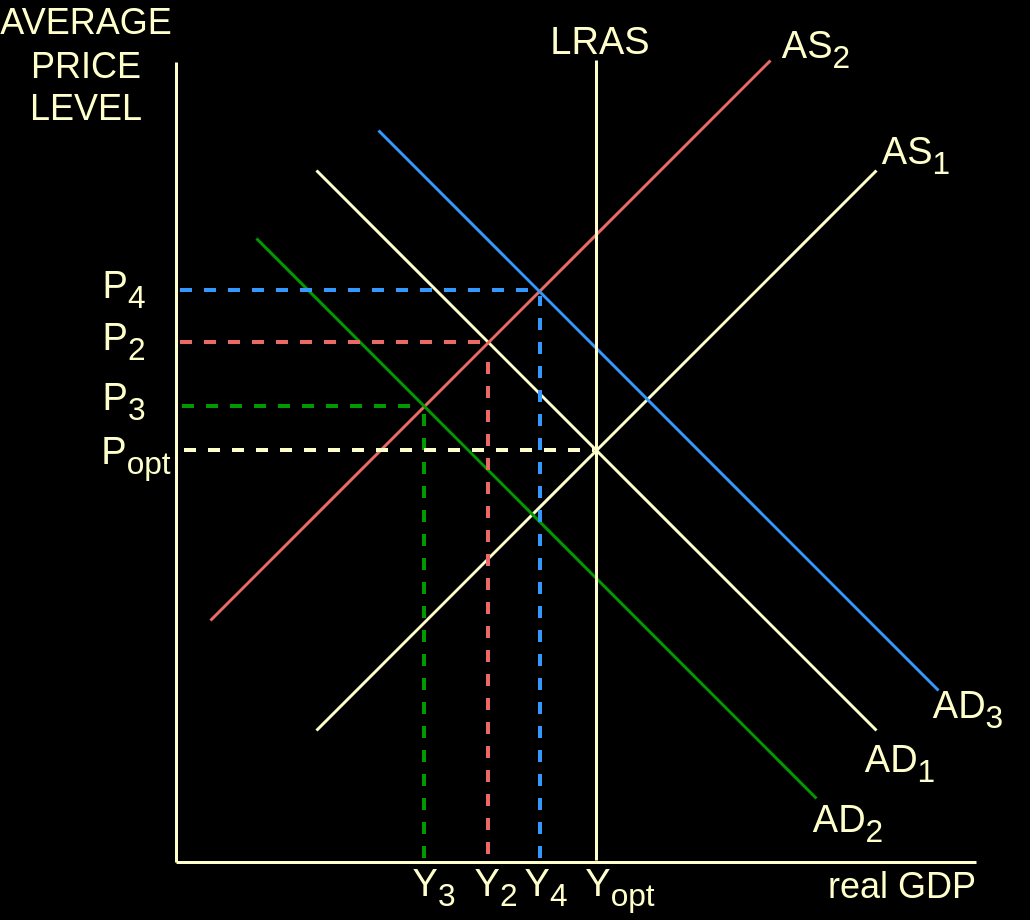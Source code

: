 <mxfile version="23.1.5" type="github">
  <diagram name="Lapa-1" id="Rf0dH-RHfIWb1ogxZCDB">
    <mxGraphModel dx="1167" dy="632" grid="0" gridSize="10" guides="1" tooltips="1" connect="1" arrows="1" fold="1" page="1" pageScale="1" pageWidth="1200" pageHeight="1600" background="#000000" math="0" shadow="0">
      <root>
        <mxCell id="0" />
        <mxCell id="1" parent="0" />
        <mxCell id="MR5CKGzvw86vKd8dYCDD-4" value="" style="endArrow=none;html=1;rounded=0;strokeColor=#FFFFCC;strokeWidth=1.5;" edge="1" parent="1">
          <mxGeometry width="50" height="50" relative="1" as="geometry">
            <mxPoint x="480" y="521" as="sourcePoint" />
            <mxPoint x="480" y="121" as="targetPoint" />
          </mxGeometry>
        </mxCell>
        <mxCell id="MR5CKGzvw86vKd8dYCDD-5" value="" style="endArrow=none;html=1;rounded=0;strokeColor=#FFFFCC;strokeWidth=1.5;" edge="1" parent="1">
          <mxGeometry width="50" height="50" relative="1" as="geometry">
            <mxPoint x="480" y="521" as="sourcePoint" />
            <mxPoint x="880" y="521" as="targetPoint" />
          </mxGeometry>
        </mxCell>
        <mxCell id="MR5CKGzvw86vKd8dYCDD-6" value="" style="endArrow=none;html=1;rounded=0;strokeColor=#FFFFCC;strokeWidth=1.5;" edge="1" parent="1">
          <mxGeometry width="50" height="50" relative="1" as="geometry">
            <mxPoint x="550" y="455" as="sourcePoint" />
            <mxPoint x="830" y="175" as="targetPoint" />
          </mxGeometry>
        </mxCell>
        <mxCell id="MR5CKGzvw86vKd8dYCDD-7" value="" style="endArrow=none;html=1;rounded=0;strokeColor=#FFFFCC;strokeWidth=1.5;" edge="1" parent="1">
          <mxGeometry width="50" height="50" relative="1" as="geometry">
            <mxPoint x="550" y="175" as="sourcePoint" />
            <mxPoint x="830" y="455" as="targetPoint" />
          </mxGeometry>
        </mxCell>
        <mxCell id="MR5CKGzvw86vKd8dYCDD-8" value="" style="endArrow=none;html=1;rounded=0;strokeColor=#EA6B66;strokeWidth=1.5;" edge="1" parent="1">
          <mxGeometry width="50" height="50" relative="1" as="geometry">
            <mxPoint x="497" y="400" as="sourcePoint" />
            <mxPoint x="777" y="120" as="targetPoint" />
          </mxGeometry>
        </mxCell>
        <mxCell id="MR5CKGzvw86vKd8dYCDD-10" value="" style="endArrow=none;html=1;rounded=0;strokeColor=#009900;strokeWidth=1.5;" edge="1" parent="1">
          <mxGeometry width="50" height="50" relative="1" as="geometry">
            <mxPoint x="520" y="209" as="sourcePoint" />
            <mxPoint x="800" y="489" as="targetPoint" />
          </mxGeometry>
        </mxCell>
        <mxCell id="MR5CKGzvw86vKd8dYCDD-11" value="" style="endArrow=none;html=1;rounded=0;strokeColor=#3399FF;strokeWidth=1.5;" edge="1" parent="1">
          <mxGeometry width="50" height="50" relative="1" as="geometry">
            <mxPoint x="581" y="155" as="sourcePoint" />
            <mxPoint x="861" y="435" as="targetPoint" />
          </mxGeometry>
        </mxCell>
        <mxCell id="MR5CKGzvw86vKd8dYCDD-12" value="" style="endArrow=none;html=1;rounded=0;strokeWidth=1.5;strokeColor=#FFFFCC;" edge="1" parent="1">
          <mxGeometry width="50" height="50" relative="1" as="geometry">
            <mxPoint x="690" y="520" as="sourcePoint" />
            <mxPoint x="690" y="120" as="targetPoint" />
          </mxGeometry>
        </mxCell>
        <mxCell id="MR5CKGzvw86vKd8dYCDD-13" value="AS&lt;sub&gt;1&lt;/sub&gt;" style="text;html=1;align=center;verticalAlign=middle;whiteSpace=wrap;rounded=0;fontColor=#FFFFCC;fontSize=19;" vertex="1" parent="1">
          <mxGeometry x="820" y="153" width="60" height="30" as="geometry" />
        </mxCell>
        <mxCell id="MR5CKGzvw86vKd8dYCDD-14" value="AS&lt;sub&gt;2&lt;/sub&gt;" style="text;html=1;align=center;verticalAlign=middle;whiteSpace=wrap;rounded=0;fontColor=#FFFFCC;fontSize=19;" vertex="1" parent="1">
          <mxGeometry x="770" y="100" width="60" height="30" as="geometry" />
        </mxCell>
        <mxCell id="MR5CKGzvw86vKd8dYCDD-15" value="AD&lt;sub&gt;1&lt;/sub&gt;" style="text;html=1;align=center;verticalAlign=middle;whiteSpace=wrap;rounded=0;fontColor=#FFFFCC;fontSize=19;" vertex="1" parent="1">
          <mxGeometry x="812" y="457" width="60" height="30" as="geometry" />
        </mxCell>
        <mxCell id="MR5CKGzvw86vKd8dYCDD-16" value="AD&lt;sub&gt;2&lt;/sub&gt;" style="text;html=1;align=center;verticalAlign=middle;whiteSpace=wrap;rounded=0;fontColor=#FFFFCC;fontSize=19;" vertex="1" parent="1">
          <mxGeometry x="786" y="487" width="60" height="30" as="geometry" />
        </mxCell>
        <mxCell id="MR5CKGzvw86vKd8dYCDD-17" value="AD&lt;sub&gt;3&lt;/sub&gt;" style="text;html=1;align=center;verticalAlign=middle;whiteSpace=wrap;rounded=0;fontColor=#FFFFCC;fontSize=19;" vertex="1" parent="1">
          <mxGeometry x="846" y="430" width="60" height="30" as="geometry" />
        </mxCell>
        <mxCell id="MR5CKGzvw86vKd8dYCDD-18" value="" style="endArrow=none;dashed=1;html=1;strokeWidth=2;rounded=0;fontColor=#EA6B66;strokeColor=#EA6B66;sourcePerimeterSpacing=0;" edge="1" parent="1">
          <mxGeometry width="50" height="50" relative="1" as="geometry">
            <mxPoint x="636" y="517" as="sourcePoint" />
            <mxPoint x="636" y="267" as="targetPoint" />
          </mxGeometry>
        </mxCell>
        <mxCell id="MR5CKGzvw86vKd8dYCDD-19" value="" style="endArrow=none;dashed=1;html=1;strokeWidth=2;rounded=0;fontColor=#EA6B66;strokeColor=#009900;sourcePerimeterSpacing=0;" edge="1" parent="1">
          <mxGeometry width="50" height="50" relative="1" as="geometry">
            <mxPoint x="604" y="519" as="sourcePoint" />
            <mxPoint x="604" y="295" as="targetPoint" />
          </mxGeometry>
        </mxCell>
        <mxCell id="MR5CKGzvw86vKd8dYCDD-20" value="" style="endArrow=none;dashed=1;html=1;strokeWidth=2;rounded=0;fontColor=#EA6B66;strokeColor=#3399FF;sourcePerimeterSpacing=0;" edge="1" parent="1">
          <mxGeometry width="50" height="50" relative="1" as="geometry">
            <mxPoint x="482" y="235" as="sourcePoint" />
            <mxPoint x="662" y="235" as="targetPoint" />
          </mxGeometry>
        </mxCell>
        <mxCell id="MR5CKGzvw86vKd8dYCDD-21" value="" style="endArrow=none;dashed=1;html=1;strokeWidth=2;rounded=0;fontColor=#EA6B66;strokeColor=#009900;sourcePerimeterSpacing=0;" edge="1" parent="1">
          <mxGeometry width="50" height="50" relative="1" as="geometry">
            <mxPoint x="483" y="293" as="sourcePoint" />
            <mxPoint x="603" y="293" as="targetPoint" />
          </mxGeometry>
        </mxCell>
        <mxCell id="MR5CKGzvw86vKd8dYCDD-22" value="" style="endArrow=none;dashed=1;html=1;strokeWidth=2;rounded=0;fontColor=#EA6B66;strokeColor=#EA6B66;sourcePerimeterSpacing=0;" edge="1" parent="1">
          <mxGeometry width="50" height="50" relative="1" as="geometry">
            <mxPoint x="482" y="261" as="sourcePoint" />
            <mxPoint x="633" y="261" as="targetPoint" />
          </mxGeometry>
        </mxCell>
        <mxCell id="MR5CKGzvw86vKd8dYCDD-23" value="" style="endArrow=none;dashed=1;html=1;strokeWidth=2;rounded=0;fontColor=#EA6B66;strokeColor=#3399FF;sourcePerimeterSpacing=0;" edge="1" parent="1">
          <mxGeometry width="50" height="50" relative="1" as="geometry">
            <mxPoint x="662" y="519" as="sourcePoint" />
            <mxPoint x="662" y="238" as="targetPoint" />
          </mxGeometry>
        </mxCell>
        <mxCell id="MR5CKGzvw86vKd8dYCDD-24" value="P&lt;sub&gt;3&lt;/sub&gt;" style="text;html=1;align=center;verticalAlign=middle;whiteSpace=wrap;rounded=0;fontColor=#FFFFCC;fontSize=19;" vertex="1" parent="1">
          <mxGeometry x="424" y="276" width="60" height="30" as="geometry" />
        </mxCell>
        <mxCell id="MR5CKGzvw86vKd8dYCDD-25" value="LRAS" style="text;html=1;align=center;verticalAlign=middle;whiteSpace=wrap;rounded=0;fontColor=#FFFFCC;fontSize=19;" vertex="1" parent="1">
          <mxGeometry x="662" y="96" width="60" height="30" as="geometry" />
        </mxCell>
        <mxCell id="MR5CKGzvw86vKd8dYCDD-26" value="P&lt;sub&gt;4&lt;/sub&gt;" style="text;html=1;align=center;verticalAlign=middle;whiteSpace=wrap;rounded=0;fontColor=#FFFFCC;fontSize=19;" vertex="1" parent="1">
          <mxGeometry x="424" y="220" width="60" height="30" as="geometry" />
        </mxCell>
        <mxCell id="MR5CKGzvw86vKd8dYCDD-27" value="P&lt;sub&gt;2&lt;/sub&gt;" style="text;html=1;align=center;verticalAlign=middle;whiteSpace=wrap;rounded=0;fontColor=#FFFFCC;fontSize=19;" vertex="1" parent="1">
          <mxGeometry x="424" y="246" width="60" height="30" as="geometry" />
        </mxCell>
        <mxCell id="MR5CKGzvw86vKd8dYCDD-28" value="" style="endArrow=none;dashed=1;html=1;strokeWidth=2;rounded=0;fontColor=#EA6B66;strokeColor=#FFFFCC;sourcePerimeterSpacing=0;" edge="1" parent="1">
          <mxGeometry width="50" height="50" relative="1" as="geometry">
            <mxPoint x="484" y="315" as="sourcePoint" />
            <mxPoint x="689" y="315" as="targetPoint" />
          </mxGeometry>
        </mxCell>
        <mxCell id="MR5CKGzvw86vKd8dYCDD-29" value="P&lt;sub&gt;opt&lt;/sub&gt;" style="text;html=1;align=center;verticalAlign=middle;whiteSpace=wrap;rounded=0;fontColor=#FFFFCC;fontSize=19;" vertex="1" parent="1">
          <mxGeometry x="430" y="303" width="60" height="30" as="geometry" />
        </mxCell>
        <mxCell id="MR5CKGzvw86vKd8dYCDD-30" value="Y&lt;sub&gt;4&lt;/sub&gt;" style="text;html=1;align=center;verticalAlign=middle;whiteSpace=wrap;rounded=0;fontColor=#FFFFCC;fontSize=19;" vertex="1" parent="1">
          <mxGeometry x="635" y="519" width="60" height="30" as="geometry" />
        </mxCell>
        <mxCell id="MR5CKGzvw86vKd8dYCDD-31" value="Y&lt;sub&gt;opt&lt;/sub&gt;" style="text;html=1;align=center;verticalAlign=middle;whiteSpace=wrap;rounded=0;fontColor=#FFFFCC;fontSize=19;" vertex="1" parent="1">
          <mxGeometry x="672" y="519" width="60" height="30" as="geometry" />
        </mxCell>
        <mxCell id="MR5CKGzvw86vKd8dYCDD-32" value="Y&lt;sub&gt;2&lt;/sub&gt;" style="text;html=1;align=center;verticalAlign=middle;whiteSpace=wrap;rounded=0;fontColor=#FFFFCC;fontSize=19;" vertex="1" parent="1">
          <mxGeometry x="610" y="519" width="60" height="30" as="geometry" />
        </mxCell>
        <mxCell id="MR5CKGzvw86vKd8dYCDD-33" value="Y&lt;sub&gt;3&lt;/sub&gt;" style="text;html=1;align=center;verticalAlign=middle;whiteSpace=wrap;rounded=0;fontColor=#FFFFCC;fontSize=19;" vertex="1" parent="1">
          <mxGeometry x="579" y="519" width="60" height="30" as="geometry" />
        </mxCell>
        <mxCell id="MR5CKGzvw86vKd8dYCDD-34" value="AVERAGE PRICE LEVEL" style="text;html=1;align=center;verticalAlign=middle;whiteSpace=wrap;rounded=0;fontColor=#FFFFCC;fontSize=18;" vertex="1" parent="1">
          <mxGeometry x="405" y="108" width="60" height="30" as="geometry" />
        </mxCell>
        <mxCell id="MR5CKGzvw86vKd8dYCDD-35" value="real GDP" style="text;html=1;align=center;verticalAlign=middle;whiteSpace=wrap;rounded=0;fontColor=#FFFFCC;fontSize=18;" vertex="1" parent="1">
          <mxGeometry x="804" y="518" width="78" height="30" as="geometry" />
        </mxCell>
      </root>
    </mxGraphModel>
  </diagram>
</mxfile>

